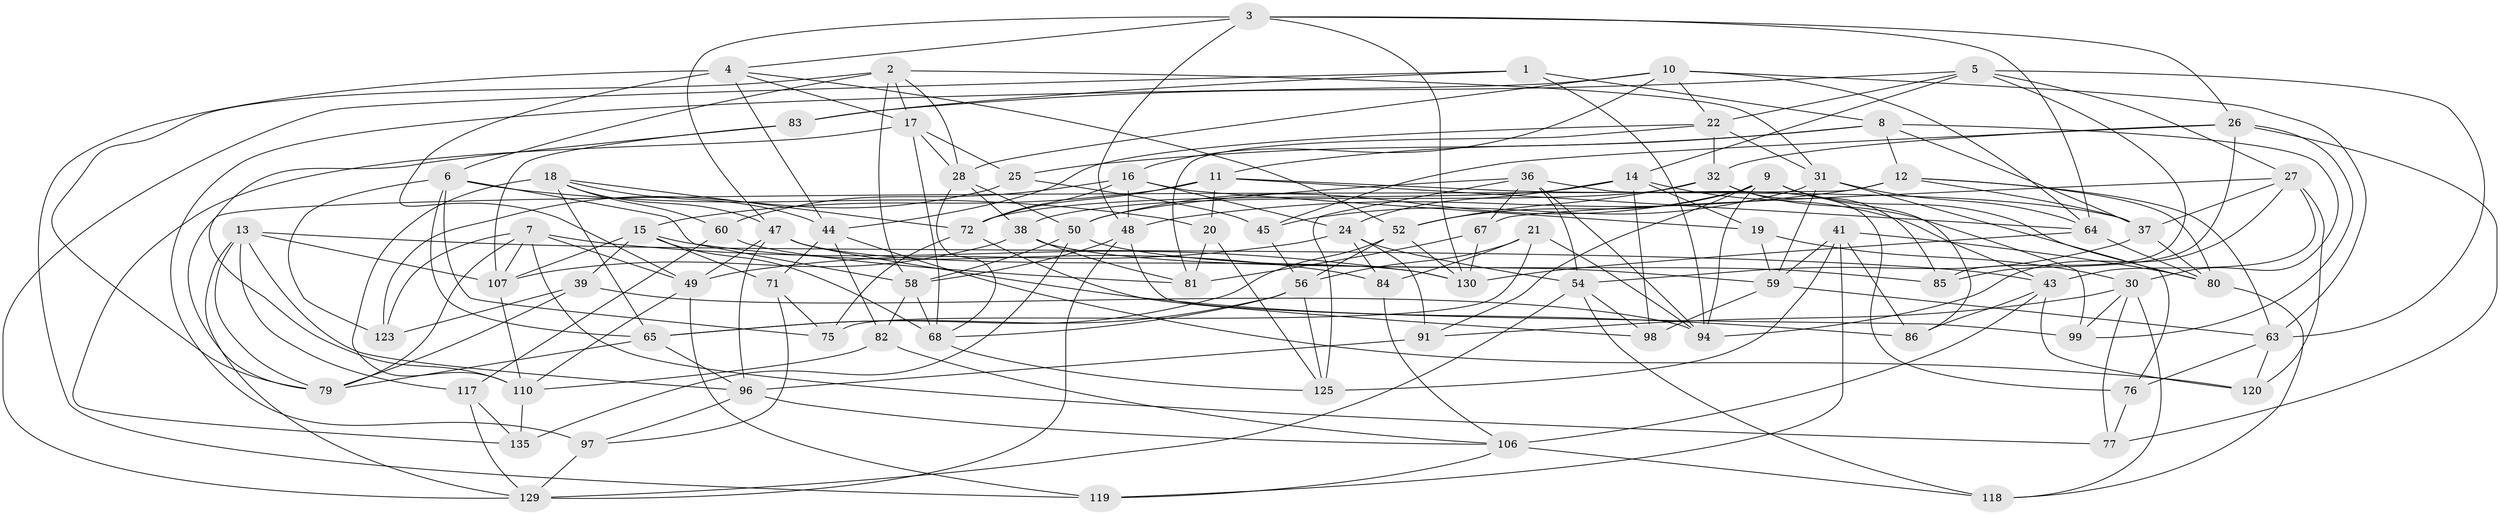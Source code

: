 // original degree distribution, {4: 1.0}
// Generated by graph-tools (version 1.1) at 2025/42/03/06/25 10:42:19]
// undirected, 84 vertices, 222 edges
graph export_dot {
graph [start="1"]
  node [color=gray90,style=filled];
  1;
  2 [super="+40"];
  3 [super="+69"];
  4 [super="+33"];
  5 [super="+126"];
  6 [super="+46"];
  7 [super="+88"];
  8 [super="+103"];
  9 [super="+66"];
  10 [super="+29"];
  11 [super="+133"];
  12 [super="+34"];
  13 [super="+55"];
  14 [super="+78"];
  15 [super="+51"];
  16 [super="+62"];
  17 [super="+23"];
  18 [super="+35"];
  19;
  20;
  21;
  22 [super="+53"];
  24 [super="+92"];
  25;
  26 [super="+111"];
  27 [super="+112"];
  28 [super="+95"];
  30 [super="+100"];
  31 [super="+114"];
  32 [super="+109"];
  36 [super="+42"];
  37 [super="+108"];
  38 [super="+132"];
  39;
  41 [super="+139"];
  43 [super="+73"];
  44 [super="+87"];
  45;
  47 [super="+102"];
  48 [super="+61"];
  49 [super="+137"];
  50 [super="+101"];
  52 [super="+57"];
  54 [super="+122"];
  56 [super="+115"];
  58 [super="+89"];
  59 [super="+70"];
  60;
  63 [super="+124"];
  64 [super="+74"];
  65 [super="+131"];
  67;
  68 [super="+136"];
  71;
  72 [super="+104"];
  75;
  76;
  77;
  79 [super="+90"];
  80 [super="+128"];
  81 [super="+93"];
  82;
  83;
  84;
  85;
  86;
  91;
  94 [super="+138"];
  96 [super="+105"];
  97;
  98;
  99;
  106 [super="+121"];
  107 [super="+116"];
  110 [super="+113"];
  117;
  118;
  119;
  120;
  123;
  125 [super="+127"];
  129 [super="+140"];
  130 [super="+134"];
  135;
  1 -- 129;
  1 -- 8;
  1 -- 83;
  1 -- 94;
  2 -- 31;
  2 -- 58;
  2 -- 17;
  2 -- 28;
  2 -- 79;
  2 -- 6;
  3 -- 64;
  3 -- 4;
  3 -- 130;
  3 -- 47;
  3 -- 48;
  3 -- 26;
  4 -- 119;
  4 -- 17;
  4 -- 49;
  4 -- 44;
  4 -- 52;
  5 -- 63;
  5 -- 83;
  5 -- 27;
  5 -- 85;
  5 -- 22;
  5 -- 14;
  6 -- 65;
  6 -- 20;
  6 -- 58;
  6 -- 75;
  6 -- 123;
  7 -- 130;
  7 -- 49;
  7 -- 79;
  7 -- 123;
  7 -- 77;
  7 -- 107;
  8 -- 11;
  8 -- 30;
  8 -- 25;
  8 -- 12;
  8 -- 37;
  9 -- 52;
  9 -- 86;
  9 -- 80;
  9 -- 50;
  9 -- 91;
  9 -- 94;
  10 -- 28;
  10 -- 22;
  10 -- 16;
  10 -- 97;
  10 -- 63;
  10 -- 64;
  11 -- 37;
  11 -- 64;
  11 -- 72;
  11 -- 20;
  11 -- 15;
  12 -- 80;
  12 -- 37;
  12 -- 63;
  12 -- 79;
  12 -- 48;
  13 -- 79;
  13 -- 107;
  13 -- 43;
  13 -- 129;
  13 -- 117;
  13 -- 96;
  14 -- 19;
  14 -- 43;
  14 -- 72;
  14 -- 98;
  14 -- 24;
  15 -- 39;
  15 -- 68;
  15 -- 84;
  15 -- 71;
  15 -- 107;
  16 -- 60;
  16 -- 19;
  16 -- 48;
  16 -- 72;
  16 -- 24;
  17 -- 25;
  17 -- 135;
  17 -- 68;
  17 -- 28;
  18 -- 47;
  18 -- 60;
  18 -- 65;
  18 -- 44;
  18 -- 110;
  18 -- 72;
  19 -- 59;
  19 -- 30;
  20 -- 125;
  20 -- 81;
  21 -- 75;
  21 -- 84;
  21 -- 56;
  21 -- 94;
  22 -- 32;
  22 -- 81;
  22 -- 31;
  22 -- 44;
  24 -- 84;
  24 -- 54;
  24 -- 91;
  24 -- 49;
  25 -- 123;
  25 -- 45;
  26 -- 45;
  26 -- 85;
  26 -- 32;
  26 -- 99;
  26 -- 77;
  27 -- 120;
  27 -- 43;
  27 -- 67;
  27 -- 37;
  27 -- 94;
  28 -- 50;
  28 -- 38;
  28 -- 68;
  30 -- 77;
  30 -- 91;
  30 -- 118;
  30 -- 99;
  31 -- 45;
  31 -- 64;
  31 -- 76;
  31 -- 59;
  32 -- 52;
  32 -- 99;
  32 -- 85;
  32 -- 38;
  36 -- 67;
  36 -- 54;
  36 -- 94;
  36 -- 50;
  36 -- 125;
  36 -- 76;
  37 -- 54;
  37 -- 80;
  38 -- 81 [weight=2];
  38 -- 107;
  38 -- 59;
  39 -- 123;
  39 -- 94;
  39 -- 79;
  41 -- 86;
  41 -- 125 [weight=2];
  41 -- 59;
  41 -- 80;
  41 -- 119;
  43 -- 86;
  43 -- 120;
  43 -- 106;
  44 -- 120;
  44 -- 82;
  44 -- 71;
  45 -- 56;
  47 -- 86;
  47 -- 49;
  47 -- 96;
  47 -- 130;
  48 -- 99;
  48 -- 129;
  48 -- 58;
  49 -- 119;
  49 -- 110;
  50 -- 58;
  50 -- 85;
  50 -- 135;
  52 -- 130;
  52 -- 56;
  52 -- 65;
  54 -- 98;
  54 -- 118;
  54 -- 129;
  56 -- 65;
  56 -- 125;
  56 -- 68;
  58 -- 82;
  58 -- 68;
  59 -- 63;
  59 -- 98;
  60 -- 117;
  60 -- 81;
  63 -- 120;
  63 -- 76;
  64 -- 80;
  64 -- 130;
  65 -- 96;
  65 -- 79;
  67 -- 130;
  67 -- 81;
  68 -- 125;
  71 -- 75;
  71 -- 97;
  72 -- 98;
  72 -- 75;
  76 -- 77;
  80 -- 118;
  82 -- 106;
  82 -- 110;
  83 -- 110;
  83 -- 107;
  84 -- 106;
  91 -- 96;
  96 -- 97;
  96 -- 106;
  97 -- 129;
  106 -- 118;
  106 -- 119;
  107 -- 110;
  110 -- 135;
  117 -- 129;
  117 -- 135;
}
